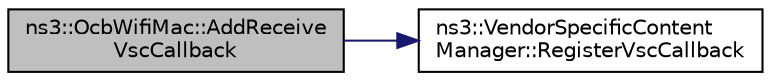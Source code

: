 digraph "ns3::OcbWifiMac::AddReceiveVscCallback"
{
  edge [fontname="Helvetica",fontsize="10",labelfontname="Helvetica",labelfontsize="10"];
  node [fontname="Helvetica",fontsize="10",shape=record];
  rankdir="LR";
  Node1 [label="ns3::OcbWifiMac::AddReceive\lVscCallback",height=0.2,width=0.4,color="black", fillcolor="grey75", style="filled", fontcolor="black"];
  Node1 -> Node2 [color="midnightblue",fontsize="10",style="solid"];
  Node2 [label="ns3::VendorSpecificContent\lManager::RegisterVscCallback",height=0.2,width=0.4,color="black", fillcolor="white", style="filled",URL="$df/d7e/classns3_1_1VendorSpecificContentManager.html#a133e95911bc4e010e2cf7d4f2472d6fe"];
}
